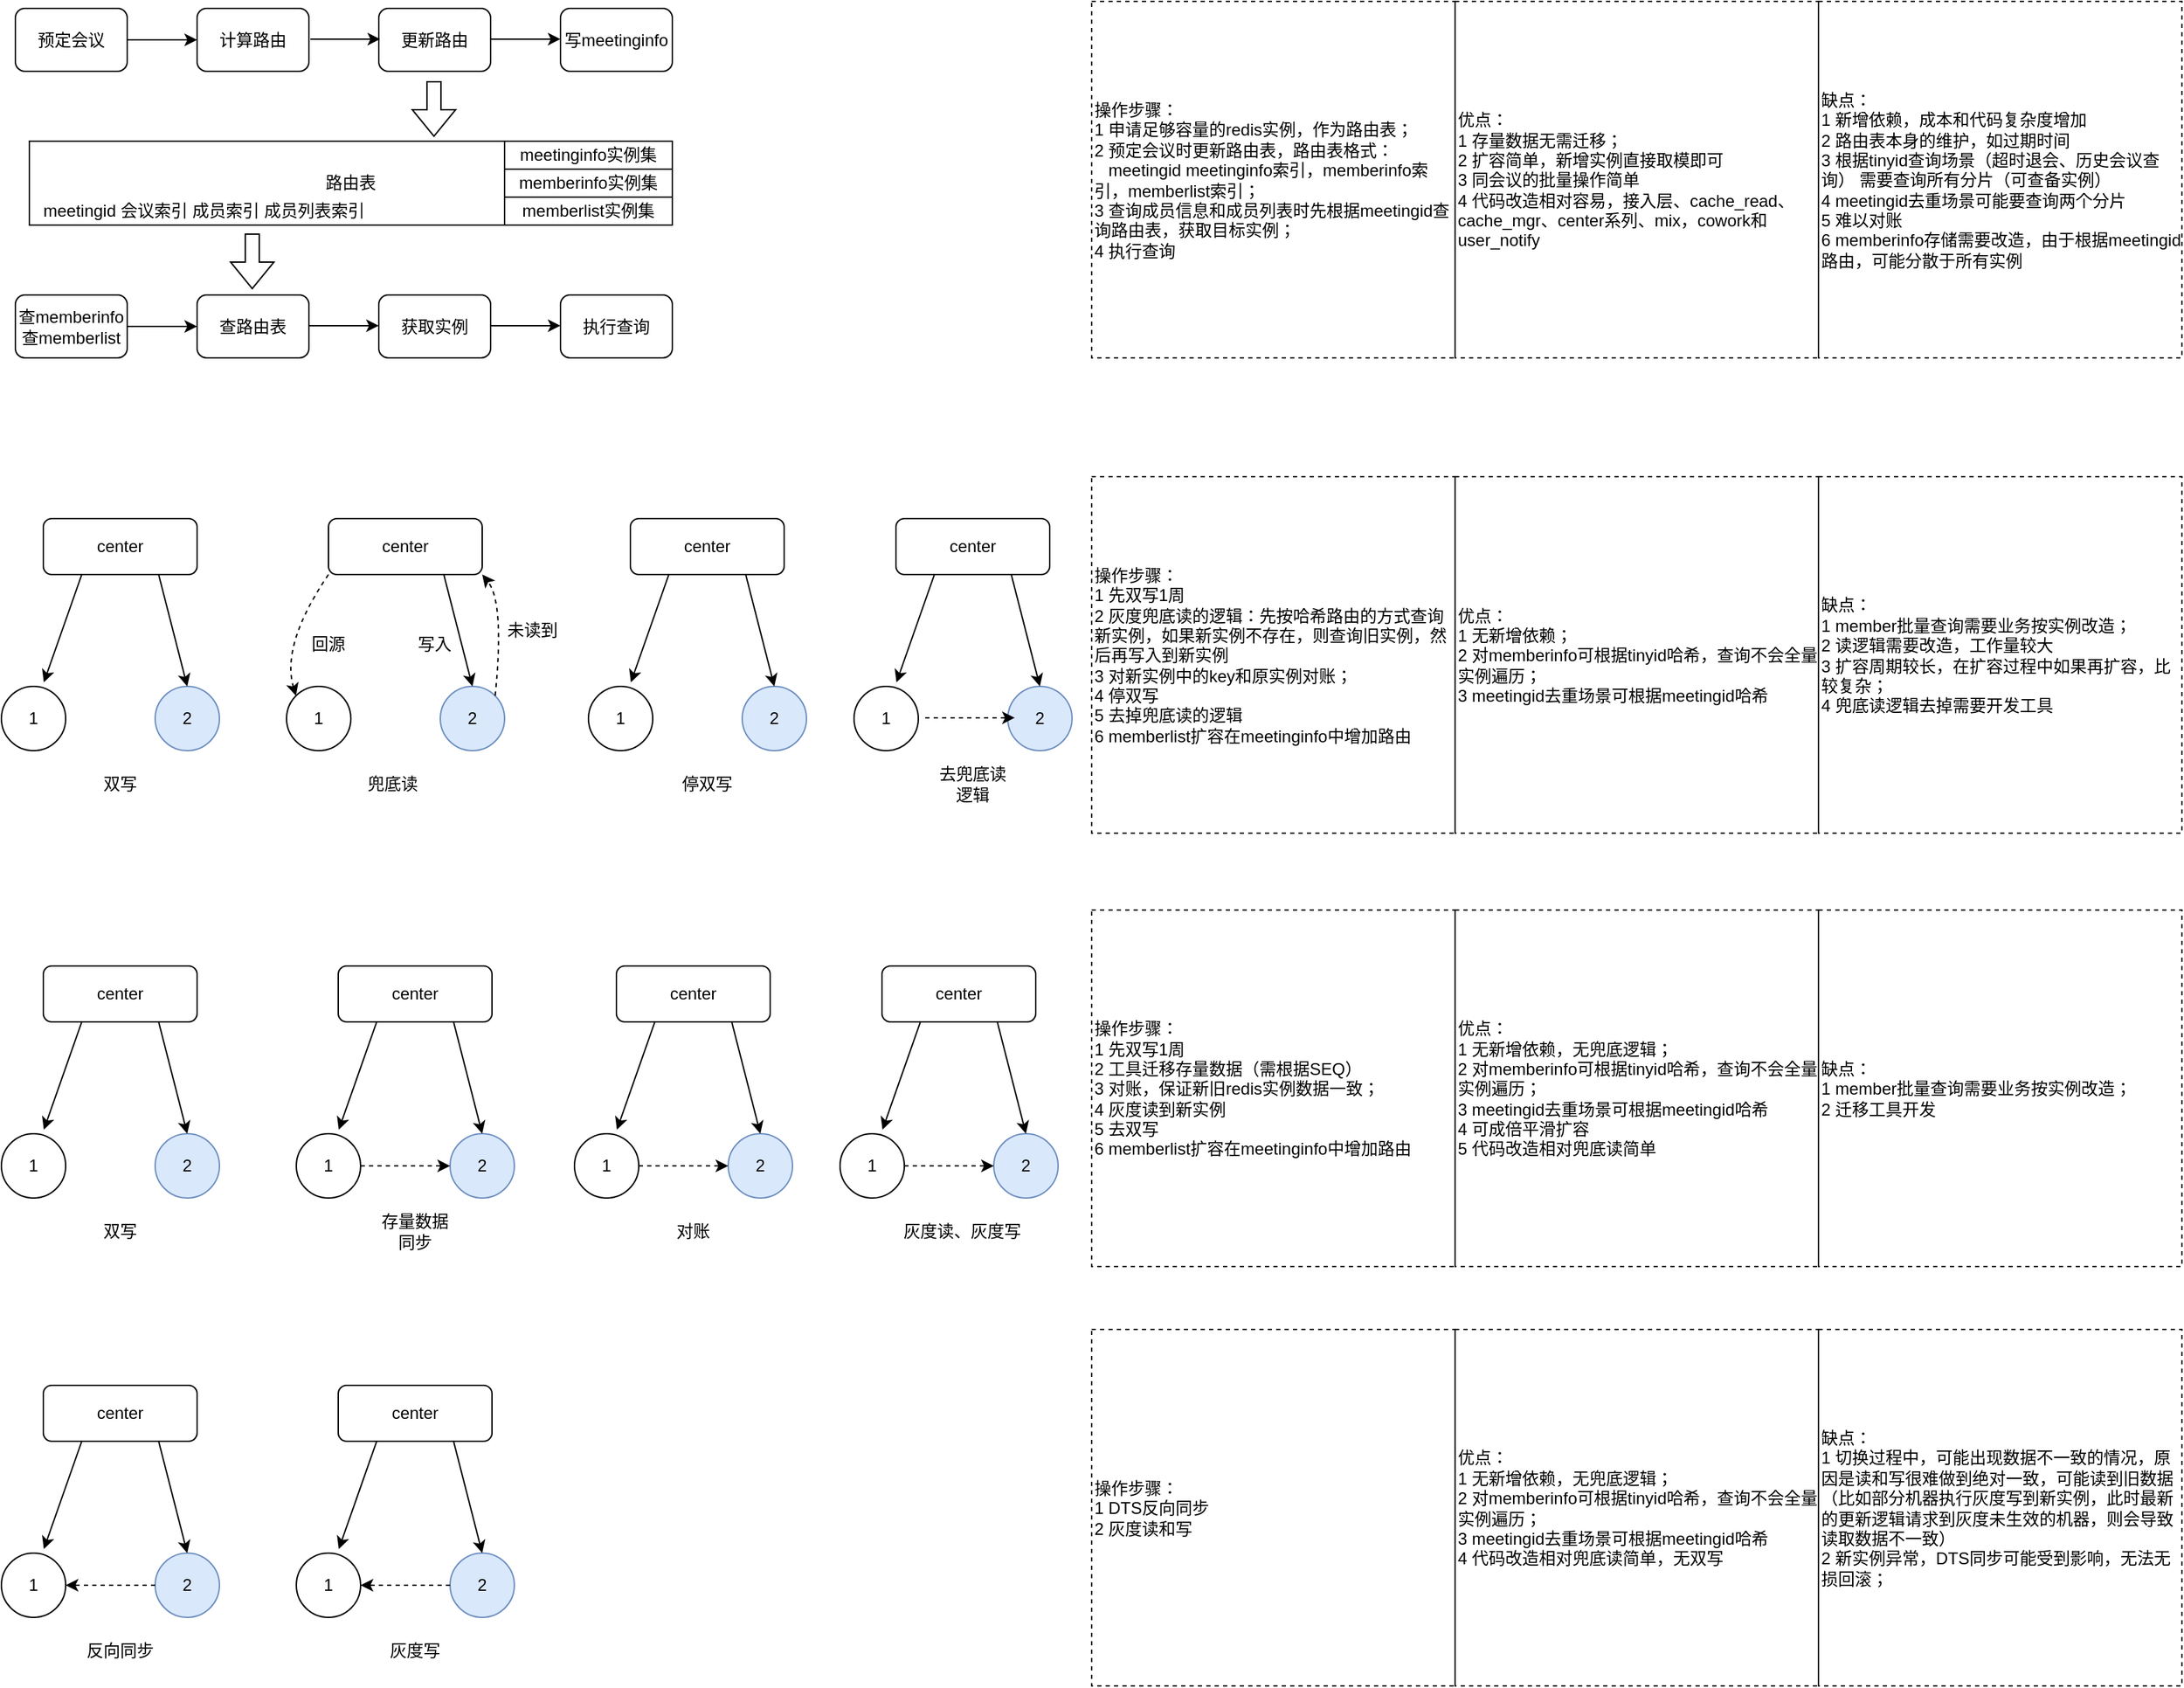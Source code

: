 <mxfile version="20.8.3" type="github">
  <diagram id="jsjYU_Txn0sp7lz1TC-h" name="第 1 页">
    <mxGraphModel dx="2369" dy="-252" grid="1" gridSize="10" guides="1" tooltips="1" connect="1" arrows="1" fold="1" page="1" pageScale="1" pageWidth="827" pageHeight="1169" math="0" shadow="0">
      <root>
        <mxCell id="0" />
        <mxCell id="1" parent="0" />
        <mxCell id="DXR3qiWjVmH9UOqzKoYP-19" value="" style="rounded=0;whiteSpace=wrap;html=1;fillColor=none;strokeColor=none;dashed=1;" vertex="1" parent="1">
          <mxGeometry x="-780" y="1255" width="120" height="60" as="geometry" />
        </mxCell>
        <mxCell id="DXR3qiWjVmH9UOqzKoYP-54" value="预定会议" style="rounded=1;whiteSpace=wrap;html=1;fillColor=none;" vertex="1" parent="1">
          <mxGeometry x="-770" y="1255" width="80" height="45" as="geometry" />
        </mxCell>
        <mxCell id="DXR3qiWjVmH9UOqzKoYP-55" value="计算路由" style="rounded=1;whiteSpace=wrap;html=1;fillColor=none;" vertex="1" parent="1">
          <mxGeometry x="-640" y="1255" width="80" height="45" as="geometry" />
        </mxCell>
        <mxCell id="DXR3qiWjVmH9UOqzKoYP-56" value="更新路由" style="rounded=1;whiteSpace=wrap;html=1;fillColor=none;" vertex="1" parent="1">
          <mxGeometry x="-510" y="1255" width="80" height="45" as="geometry" />
        </mxCell>
        <mxCell id="DXR3qiWjVmH9UOqzKoYP-57" value="写meetinginfo" style="rounded=1;whiteSpace=wrap;html=1;fillColor=none;" vertex="1" parent="1">
          <mxGeometry x="-380" y="1255" width="80" height="45" as="geometry" />
        </mxCell>
        <mxCell id="DXR3qiWjVmH9UOqzKoYP-58" value="路由表" style="rounded=0;whiteSpace=wrap;html=1;fillColor=none;" vertex="1" parent="1">
          <mxGeometry x="-760" y="1350" width="460" height="60" as="geometry" />
        </mxCell>
        <mxCell id="DXR3qiWjVmH9UOqzKoYP-59" value="" style="shape=flexArrow;endArrow=classic;html=1;rounded=0;" edge="1" parent="1">
          <mxGeometry width="50" height="50" relative="1" as="geometry">
            <mxPoint x="-470.53" y="1307" as="sourcePoint" />
            <mxPoint x="-470.53" y="1347" as="targetPoint" />
          </mxGeometry>
        </mxCell>
        <mxCell id="DXR3qiWjVmH9UOqzKoYP-60" value="meetinginfo实例集" style="rounded=0;whiteSpace=wrap;html=1;fillColor=none;" vertex="1" parent="1">
          <mxGeometry x="-420" y="1350" width="120" height="20" as="geometry" />
        </mxCell>
        <mxCell id="DXR3qiWjVmH9UOqzKoYP-61" value="memberinfo实例集" style="rounded=0;whiteSpace=wrap;html=1;fillColor=none;" vertex="1" parent="1">
          <mxGeometry x="-420" y="1370" width="120" height="20" as="geometry" />
        </mxCell>
        <mxCell id="DXR3qiWjVmH9UOqzKoYP-62" value="memberlist实例集" style="rounded=0;whiteSpace=wrap;html=1;fillColor=none;" vertex="1" parent="1">
          <mxGeometry x="-420" y="1390" width="120" height="20" as="geometry" />
        </mxCell>
        <mxCell id="DXR3qiWjVmH9UOqzKoYP-63" value="查memberinfo&lt;br&gt;查memberlist" style="rounded=1;whiteSpace=wrap;html=1;fillColor=none;" vertex="1" parent="1">
          <mxGeometry x="-770" y="1460" width="80" height="45" as="geometry" />
        </mxCell>
        <mxCell id="DXR3qiWjVmH9UOqzKoYP-64" value="查路由表" style="rounded=1;whiteSpace=wrap;html=1;fillColor=none;" vertex="1" parent="1">
          <mxGeometry x="-640" y="1460" width="80" height="45" as="geometry" />
        </mxCell>
        <mxCell id="DXR3qiWjVmH9UOqzKoYP-65" value="" style="shape=flexArrow;endArrow=classic;html=1;rounded=0;" edge="1" parent="1">
          <mxGeometry width="50" height="50" relative="1" as="geometry">
            <mxPoint x="-600.53" y="1416" as="sourcePoint" />
            <mxPoint x="-600.53" y="1456" as="targetPoint" />
          </mxGeometry>
        </mxCell>
        <mxCell id="DXR3qiWjVmH9UOqzKoYP-66" value="meetingid 会议索引 成员索引 成员列表索引" style="rounded=0;whiteSpace=wrap;html=1;fillColor=none;strokeColor=none;" vertex="1" parent="1">
          <mxGeometry x="-760" y="1390" width="250" height="20" as="geometry" />
        </mxCell>
        <mxCell id="DXR3qiWjVmH9UOqzKoYP-67" value="" style="endArrow=classic;html=1;rounded=0;exitX=1;exitY=0.5;exitDx=0;exitDy=0;entryX=0;entryY=0.5;entryDx=0;entryDy=0;" edge="1" parent="1" source="DXR3qiWjVmH9UOqzKoYP-54" target="DXR3qiWjVmH9UOqzKoYP-55">
          <mxGeometry width="50" height="50" relative="1" as="geometry">
            <mxPoint x="-280" y="1530" as="sourcePoint" />
            <mxPoint x="-230" y="1480" as="targetPoint" />
          </mxGeometry>
        </mxCell>
        <mxCell id="DXR3qiWjVmH9UOqzKoYP-68" value="" style="endArrow=classic;html=1;rounded=0;exitX=1;exitY=0.5;exitDx=0;exitDy=0;entryX=0;entryY=0.5;entryDx=0;entryDy=0;" edge="1" parent="1">
          <mxGeometry width="50" height="50" relative="1" as="geometry">
            <mxPoint x="-559" y="1276.97" as="sourcePoint" />
            <mxPoint x="-509" y="1276.97" as="targetPoint" />
          </mxGeometry>
        </mxCell>
        <mxCell id="DXR3qiWjVmH9UOqzKoYP-69" value="" style="endArrow=classic;html=1;rounded=0;exitX=1;exitY=0.5;exitDx=0;exitDy=0;entryX=0;entryY=0.5;entryDx=0;entryDy=0;" edge="1" parent="1">
          <mxGeometry width="50" height="50" relative="1" as="geometry">
            <mxPoint x="-430" y="1276.97" as="sourcePoint" />
            <mxPoint x="-380" y="1276.97" as="targetPoint" />
          </mxGeometry>
        </mxCell>
        <mxCell id="DXR3qiWjVmH9UOqzKoYP-70" value="获取实例" style="rounded=1;whiteSpace=wrap;html=1;fillColor=none;" vertex="1" parent="1">
          <mxGeometry x="-510" y="1460" width="80" height="45" as="geometry" />
        </mxCell>
        <mxCell id="DXR3qiWjVmH9UOqzKoYP-71" value="执行查询" style="rounded=1;whiteSpace=wrap;html=1;fillColor=none;" vertex="1" parent="1">
          <mxGeometry x="-380" y="1460" width="80" height="45" as="geometry" />
        </mxCell>
        <mxCell id="DXR3qiWjVmH9UOqzKoYP-74" value="" style="endArrow=classic;html=1;rounded=0;exitX=1;exitY=0.5;exitDx=0;exitDy=0;entryX=0;entryY=0.5;entryDx=0;entryDy=0;" edge="1" parent="1" source="DXR3qiWjVmH9UOqzKoYP-63" target="DXR3qiWjVmH9UOqzKoYP-64">
          <mxGeometry width="50" height="50" relative="1" as="geometry">
            <mxPoint x="-280" y="1530" as="sourcePoint" />
            <mxPoint x="-230" y="1480" as="targetPoint" />
          </mxGeometry>
        </mxCell>
        <mxCell id="DXR3qiWjVmH9UOqzKoYP-75" value="" style="endArrow=classic;html=1;rounded=0;exitX=1;exitY=0.5;exitDx=0;exitDy=0;entryX=0;entryY=0.5;entryDx=0;entryDy=0;" edge="1" parent="1">
          <mxGeometry width="50" height="50" relative="1" as="geometry">
            <mxPoint x="-560" y="1481.97" as="sourcePoint" />
            <mxPoint x="-510" y="1481.97" as="targetPoint" />
          </mxGeometry>
        </mxCell>
        <mxCell id="DXR3qiWjVmH9UOqzKoYP-76" value="" style="endArrow=classic;html=1;rounded=0;exitX=1;exitY=0.5;exitDx=0;exitDy=0;entryX=0;entryY=0.5;entryDx=0;entryDy=0;" edge="1" parent="1">
          <mxGeometry width="50" height="50" relative="1" as="geometry">
            <mxPoint x="-430" y="1481.97" as="sourcePoint" />
            <mxPoint x="-380" y="1481.97" as="targetPoint" />
          </mxGeometry>
        </mxCell>
        <mxCell id="DXR3qiWjVmH9UOqzKoYP-77" value="center" style="rounded=1;whiteSpace=wrap;html=1;fillColor=none;" vertex="1" parent="1">
          <mxGeometry x="-750" y="1620" width="110" height="40" as="geometry" />
        </mxCell>
        <mxCell id="DXR3qiWjVmH9UOqzKoYP-79" value="1" style="ellipse;whiteSpace=wrap;html=1;aspect=fixed;fillColor=none;" vertex="1" parent="1">
          <mxGeometry x="-780" y="1740" width="46" height="46" as="geometry" />
        </mxCell>
        <mxCell id="DXR3qiWjVmH9UOqzKoYP-80" value="2" style="ellipse;whiteSpace=wrap;html=1;aspect=fixed;fillColor=#dae8fc;strokeColor=#6c8ebf;" vertex="1" parent="1">
          <mxGeometry x="-670" y="1740" width="46" height="46" as="geometry" />
        </mxCell>
        <mxCell id="DXR3qiWjVmH9UOqzKoYP-81" value="" style="endArrow=classic;html=1;rounded=0;exitX=0.25;exitY=1;exitDx=0;exitDy=0;entryX=0.66;entryY=-0.062;entryDx=0;entryDy=0;entryPerimeter=0;" edge="1" parent="1" source="DXR3qiWjVmH9UOqzKoYP-77" target="DXR3qiWjVmH9UOqzKoYP-79">
          <mxGeometry width="50" height="50" relative="1" as="geometry">
            <mxPoint x="-280" y="1620" as="sourcePoint" />
            <mxPoint x="-230" y="1570" as="targetPoint" />
          </mxGeometry>
        </mxCell>
        <mxCell id="DXR3qiWjVmH9UOqzKoYP-82" value="" style="endArrow=classic;html=1;rounded=0;exitX=0.75;exitY=1;exitDx=0;exitDy=0;entryX=0.5;entryY=0;entryDx=0;entryDy=0;" edge="1" parent="1" source="DXR3qiWjVmH9UOqzKoYP-77" target="DXR3qiWjVmH9UOqzKoYP-80">
          <mxGeometry width="50" height="50" relative="1" as="geometry">
            <mxPoint x="-712.5" y="1670" as="sourcePoint" />
            <mxPoint x="-739.64" y="1747.148" as="targetPoint" />
          </mxGeometry>
        </mxCell>
        <mxCell id="DXR3qiWjVmH9UOqzKoYP-83" value="双写" style="rounded=0;whiteSpace=wrap;html=1;fillColor=none;strokeColor=none;" vertex="1" parent="1">
          <mxGeometry x="-725" y="1800" width="60" height="20" as="geometry" />
        </mxCell>
        <mxCell id="DXR3qiWjVmH9UOqzKoYP-84" value="center" style="rounded=1;whiteSpace=wrap;html=1;fillColor=none;" vertex="1" parent="1">
          <mxGeometry x="-546" y="1620" width="110" height="40" as="geometry" />
        </mxCell>
        <mxCell id="DXR3qiWjVmH9UOqzKoYP-85" value="1" style="ellipse;whiteSpace=wrap;html=1;aspect=fixed;fillColor=none;" vertex="1" parent="1">
          <mxGeometry x="-576" y="1740" width="46" height="46" as="geometry" />
        </mxCell>
        <mxCell id="DXR3qiWjVmH9UOqzKoYP-86" value="2" style="ellipse;whiteSpace=wrap;html=1;aspect=fixed;fillColor=#dae8fc;strokeColor=#6c8ebf;" vertex="1" parent="1">
          <mxGeometry x="-466" y="1740" width="46" height="46" as="geometry" />
        </mxCell>
        <mxCell id="DXR3qiWjVmH9UOqzKoYP-88" value="" style="endArrow=classic;html=1;rounded=0;exitX=0.75;exitY=1;exitDx=0;exitDy=0;entryX=0.5;entryY=0;entryDx=0;entryDy=0;" edge="1" parent="1" source="DXR3qiWjVmH9UOqzKoYP-84" target="DXR3qiWjVmH9UOqzKoYP-86">
          <mxGeometry width="50" height="50" relative="1" as="geometry">
            <mxPoint x="-508.5" y="1670" as="sourcePoint" />
            <mxPoint x="-535.64" y="1747.148" as="targetPoint" />
          </mxGeometry>
        </mxCell>
        <mxCell id="DXR3qiWjVmH9UOqzKoYP-89" value="兜底读" style="rounded=0;whiteSpace=wrap;html=1;fillColor=none;strokeColor=none;" vertex="1" parent="1">
          <mxGeometry x="-530" y="1800" width="60" height="20" as="geometry" />
        </mxCell>
        <mxCell id="DXR3qiWjVmH9UOqzKoYP-90" value="" style="curved=1;endArrow=classic;html=1;rounded=0;exitX=1;exitY=0;exitDx=0;exitDy=0;entryX=1;entryY=1;entryDx=0;entryDy=0;dashed=1;" edge="1" parent="1" source="DXR3qiWjVmH9UOqzKoYP-86" target="DXR3qiWjVmH9UOqzKoYP-84">
          <mxGeometry width="50" height="50" relative="1" as="geometry">
            <mxPoint x="-280" y="1620" as="sourcePoint" />
            <mxPoint x="-230" y="1570" as="targetPoint" />
            <Array as="points">
              <mxPoint x="-420" y="1680" />
            </Array>
          </mxGeometry>
        </mxCell>
        <mxCell id="DXR3qiWjVmH9UOqzKoYP-91" value="" style="curved=1;endArrow=classic;html=1;rounded=0;dashed=1;exitX=0;exitY=1;exitDx=0;exitDy=0;entryX=0;entryY=0;entryDx=0;entryDy=0;" edge="1" parent="1" source="DXR3qiWjVmH9UOqzKoYP-84" target="DXR3qiWjVmH9UOqzKoYP-85">
          <mxGeometry width="50" height="50" relative="1" as="geometry">
            <mxPoint x="-280" y="1620" as="sourcePoint" />
            <mxPoint x="-230" y="1570" as="targetPoint" />
            <Array as="points">
              <mxPoint x="-580" y="1710" />
            </Array>
          </mxGeometry>
        </mxCell>
        <mxCell id="DXR3qiWjVmH9UOqzKoYP-92" value="未读到" style="rounded=0;whiteSpace=wrap;html=1;fillColor=none;strokeColor=none;" vertex="1" parent="1">
          <mxGeometry x="-430" y="1690" width="60" height="20" as="geometry" />
        </mxCell>
        <mxCell id="DXR3qiWjVmH9UOqzKoYP-93" value="回源" style="rounded=0;whiteSpace=wrap;html=1;fillColor=none;strokeColor=none;" vertex="1" parent="1">
          <mxGeometry x="-576" y="1700" width="60" height="20" as="geometry" />
        </mxCell>
        <mxCell id="DXR3qiWjVmH9UOqzKoYP-96" value="写入" style="rounded=0;whiteSpace=wrap;html=1;fillColor=none;strokeColor=none;" vertex="1" parent="1">
          <mxGeometry x="-500" y="1700" width="60" height="20" as="geometry" />
        </mxCell>
        <mxCell id="DXR3qiWjVmH9UOqzKoYP-97" value="center" style="rounded=1;whiteSpace=wrap;html=1;fillColor=none;" vertex="1" parent="1">
          <mxGeometry x="-750" y="1940" width="110" height="40" as="geometry" />
        </mxCell>
        <mxCell id="DXR3qiWjVmH9UOqzKoYP-98" value="1" style="ellipse;whiteSpace=wrap;html=1;aspect=fixed;fillColor=none;" vertex="1" parent="1">
          <mxGeometry x="-780" y="2060" width="46" height="46" as="geometry" />
        </mxCell>
        <mxCell id="DXR3qiWjVmH9UOqzKoYP-99" value="2" style="ellipse;whiteSpace=wrap;html=1;aspect=fixed;fillColor=#dae8fc;strokeColor=#6c8ebf;" vertex="1" parent="1">
          <mxGeometry x="-670" y="2060" width="46" height="46" as="geometry" />
        </mxCell>
        <mxCell id="DXR3qiWjVmH9UOqzKoYP-100" value="" style="endArrow=classic;html=1;rounded=0;exitX=0.25;exitY=1;exitDx=0;exitDy=0;entryX=0.66;entryY=-0.062;entryDx=0;entryDy=0;entryPerimeter=0;" edge="1" parent="1" source="DXR3qiWjVmH9UOqzKoYP-97" target="DXR3qiWjVmH9UOqzKoYP-98">
          <mxGeometry width="50" height="50" relative="1" as="geometry">
            <mxPoint x="-280" y="1940" as="sourcePoint" />
            <mxPoint x="-230" y="1890" as="targetPoint" />
          </mxGeometry>
        </mxCell>
        <mxCell id="DXR3qiWjVmH9UOqzKoYP-101" value="" style="endArrow=classic;html=1;rounded=0;exitX=0.75;exitY=1;exitDx=0;exitDy=0;entryX=0.5;entryY=0;entryDx=0;entryDy=0;" edge="1" parent="1" source="DXR3qiWjVmH9UOqzKoYP-97" target="DXR3qiWjVmH9UOqzKoYP-99">
          <mxGeometry width="50" height="50" relative="1" as="geometry">
            <mxPoint x="-712.5" y="1990" as="sourcePoint" />
            <mxPoint x="-739.64" y="2067.148" as="targetPoint" />
          </mxGeometry>
        </mxCell>
        <mxCell id="DXR3qiWjVmH9UOqzKoYP-102" value="双写" style="rounded=0;whiteSpace=wrap;html=1;fillColor=none;strokeColor=none;" vertex="1" parent="1">
          <mxGeometry x="-725" y="2120" width="60" height="20" as="geometry" />
        </mxCell>
        <mxCell id="DXR3qiWjVmH9UOqzKoYP-113" value="center" style="rounded=1;whiteSpace=wrap;html=1;fillColor=none;" vertex="1" parent="1">
          <mxGeometry x="-539" y="1940" width="110" height="40" as="geometry" />
        </mxCell>
        <mxCell id="DXR3qiWjVmH9UOqzKoYP-114" value="1" style="ellipse;whiteSpace=wrap;html=1;aspect=fixed;fillColor=none;" vertex="1" parent="1">
          <mxGeometry x="-569" y="2060" width="46" height="46" as="geometry" />
        </mxCell>
        <mxCell id="DXR3qiWjVmH9UOqzKoYP-115" value="2" style="ellipse;whiteSpace=wrap;html=1;aspect=fixed;fillColor=#dae8fc;strokeColor=#6c8ebf;" vertex="1" parent="1">
          <mxGeometry x="-459" y="2060" width="46" height="46" as="geometry" />
        </mxCell>
        <mxCell id="DXR3qiWjVmH9UOqzKoYP-116" value="" style="endArrow=classic;html=1;rounded=0;exitX=0.25;exitY=1;exitDx=0;exitDy=0;entryX=0.66;entryY=-0.062;entryDx=0;entryDy=0;entryPerimeter=0;" edge="1" parent="1" source="DXR3qiWjVmH9UOqzKoYP-113" target="DXR3qiWjVmH9UOqzKoYP-114">
          <mxGeometry width="50" height="50" relative="1" as="geometry">
            <mxPoint x="-69" y="1940" as="sourcePoint" />
            <mxPoint x="-19" y="1890" as="targetPoint" />
          </mxGeometry>
        </mxCell>
        <mxCell id="DXR3qiWjVmH9UOqzKoYP-117" value="" style="endArrow=classic;html=1;rounded=0;exitX=0.75;exitY=1;exitDx=0;exitDy=0;entryX=0.5;entryY=0;entryDx=0;entryDy=0;" edge="1" parent="1" source="DXR3qiWjVmH9UOqzKoYP-113" target="DXR3qiWjVmH9UOqzKoYP-115">
          <mxGeometry width="50" height="50" relative="1" as="geometry">
            <mxPoint x="-501.5" y="1990" as="sourcePoint" />
            <mxPoint x="-528.64" y="2067.148" as="targetPoint" />
          </mxGeometry>
        </mxCell>
        <mxCell id="DXR3qiWjVmH9UOqzKoYP-118" value="存量数据同步" style="rounded=0;whiteSpace=wrap;html=1;fillColor=none;strokeColor=none;" vertex="1" parent="1">
          <mxGeometry x="-514" y="2120" width="60" height="20" as="geometry" />
        </mxCell>
        <mxCell id="DXR3qiWjVmH9UOqzKoYP-120" value="" style="endArrow=classic;html=1;rounded=0;dashed=1;exitX=1;exitY=0.5;exitDx=0;exitDy=0;entryX=0;entryY=0.5;entryDx=0;entryDy=0;" edge="1" parent="1" source="DXR3qiWjVmH9UOqzKoYP-114" target="DXR3qiWjVmH9UOqzKoYP-115">
          <mxGeometry width="50" height="50" relative="1" as="geometry">
            <mxPoint x="-280" y="1900" as="sourcePoint" />
            <mxPoint x="-230" y="1850" as="targetPoint" />
          </mxGeometry>
        </mxCell>
        <mxCell id="DXR3qiWjVmH9UOqzKoYP-121" value="center" style="rounded=1;whiteSpace=wrap;html=1;fillColor=none;" vertex="1" parent="1">
          <mxGeometry x="-330" y="1620" width="110" height="40" as="geometry" />
        </mxCell>
        <mxCell id="DXR3qiWjVmH9UOqzKoYP-122" value="1" style="ellipse;whiteSpace=wrap;html=1;aspect=fixed;fillColor=none;" vertex="1" parent="1">
          <mxGeometry x="-360" y="1740" width="46" height="46" as="geometry" />
        </mxCell>
        <mxCell id="DXR3qiWjVmH9UOqzKoYP-123" value="2" style="ellipse;whiteSpace=wrap;html=1;aspect=fixed;fillColor=#dae8fc;strokeColor=#6c8ebf;" vertex="1" parent="1">
          <mxGeometry x="-250" y="1740" width="46" height="46" as="geometry" />
        </mxCell>
        <mxCell id="DXR3qiWjVmH9UOqzKoYP-124" value="" style="endArrow=classic;html=1;rounded=0;exitX=0.25;exitY=1;exitDx=0;exitDy=0;entryX=0.66;entryY=-0.062;entryDx=0;entryDy=0;entryPerimeter=0;" edge="1" parent="1" source="DXR3qiWjVmH9UOqzKoYP-121" target="DXR3qiWjVmH9UOqzKoYP-122">
          <mxGeometry width="50" height="50" relative="1" as="geometry">
            <mxPoint x="140" y="1620" as="sourcePoint" />
            <mxPoint x="190" y="1570" as="targetPoint" />
          </mxGeometry>
        </mxCell>
        <mxCell id="DXR3qiWjVmH9UOqzKoYP-125" value="" style="endArrow=classic;html=1;rounded=0;exitX=0.75;exitY=1;exitDx=0;exitDy=0;entryX=0.5;entryY=0;entryDx=0;entryDy=0;" edge="1" parent="1" source="DXR3qiWjVmH9UOqzKoYP-121" target="DXR3qiWjVmH9UOqzKoYP-123">
          <mxGeometry width="50" height="50" relative="1" as="geometry">
            <mxPoint x="-292.5" y="1670" as="sourcePoint" />
            <mxPoint x="-319.64" y="1747.148" as="targetPoint" />
          </mxGeometry>
        </mxCell>
        <mxCell id="DXR3qiWjVmH9UOqzKoYP-126" value="停双写" style="rounded=0;whiteSpace=wrap;html=1;fillColor=none;strokeColor=none;" vertex="1" parent="1">
          <mxGeometry x="-305" y="1800" width="60" height="20" as="geometry" />
        </mxCell>
        <mxCell id="DXR3qiWjVmH9UOqzKoYP-127" value="center" style="rounded=1;whiteSpace=wrap;html=1;fillColor=none;" vertex="1" parent="1">
          <mxGeometry x="-340" y="1940" width="110" height="40" as="geometry" />
        </mxCell>
        <mxCell id="DXR3qiWjVmH9UOqzKoYP-128" value="1" style="ellipse;whiteSpace=wrap;html=1;aspect=fixed;fillColor=none;" vertex="1" parent="1">
          <mxGeometry x="-370" y="2060" width="46" height="46" as="geometry" />
        </mxCell>
        <mxCell id="DXR3qiWjVmH9UOqzKoYP-129" value="2" style="ellipse;whiteSpace=wrap;html=1;aspect=fixed;fillColor=#dae8fc;strokeColor=#6c8ebf;" vertex="1" parent="1">
          <mxGeometry x="-260" y="2060" width="46" height="46" as="geometry" />
        </mxCell>
        <mxCell id="DXR3qiWjVmH9UOqzKoYP-130" value="" style="endArrow=classic;html=1;rounded=0;exitX=0.25;exitY=1;exitDx=0;exitDy=0;entryX=0.66;entryY=-0.062;entryDx=0;entryDy=0;entryPerimeter=0;" edge="1" parent="1" source="DXR3qiWjVmH9UOqzKoYP-127" target="DXR3qiWjVmH9UOqzKoYP-128">
          <mxGeometry width="50" height="50" relative="1" as="geometry">
            <mxPoint x="130" y="1940" as="sourcePoint" />
            <mxPoint x="180" y="1890" as="targetPoint" />
          </mxGeometry>
        </mxCell>
        <mxCell id="DXR3qiWjVmH9UOqzKoYP-131" value="" style="endArrow=classic;html=1;rounded=0;exitX=0.75;exitY=1;exitDx=0;exitDy=0;entryX=0.5;entryY=0;entryDx=0;entryDy=0;" edge="1" parent="1" source="DXR3qiWjVmH9UOqzKoYP-127" target="DXR3qiWjVmH9UOqzKoYP-129">
          <mxGeometry width="50" height="50" relative="1" as="geometry">
            <mxPoint x="-302.5" y="1990" as="sourcePoint" />
            <mxPoint x="-329.64" y="2067.148" as="targetPoint" />
          </mxGeometry>
        </mxCell>
        <mxCell id="DXR3qiWjVmH9UOqzKoYP-132" value="对账" style="rounded=0;whiteSpace=wrap;html=1;fillColor=none;strokeColor=none;" vertex="1" parent="1">
          <mxGeometry x="-315" y="2120" width="60" height="20" as="geometry" />
        </mxCell>
        <mxCell id="DXR3qiWjVmH9UOqzKoYP-133" value="" style="endArrow=classic;html=1;rounded=0;dashed=1;exitX=1;exitY=0.5;exitDx=0;exitDy=0;entryX=0;entryY=0.5;entryDx=0;entryDy=0;" edge="1" parent="1" source="DXR3qiWjVmH9UOqzKoYP-128" target="DXR3qiWjVmH9UOqzKoYP-129">
          <mxGeometry width="50" height="50" relative="1" as="geometry">
            <mxPoint x="-81" y="1900" as="sourcePoint" />
            <mxPoint x="-31" y="1850" as="targetPoint" />
          </mxGeometry>
        </mxCell>
        <mxCell id="DXR3qiWjVmH9UOqzKoYP-134" value="center" style="rounded=1;whiteSpace=wrap;html=1;fillColor=none;" vertex="1" parent="1">
          <mxGeometry x="-140" y="1620" width="110" height="40" as="geometry" />
        </mxCell>
        <mxCell id="DXR3qiWjVmH9UOqzKoYP-135" value="1" style="ellipse;whiteSpace=wrap;html=1;aspect=fixed;fillColor=none;" vertex="1" parent="1">
          <mxGeometry x="-170" y="1740" width="46" height="46" as="geometry" />
        </mxCell>
        <mxCell id="DXR3qiWjVmH9UOqzKoYP-136" value="2" style="ellipse;whiteSpace=wrap;html=1;aspect=fixed;fillColor=#dae8fc;strokeColor=#6c8ebf;" vertex="1" parent="1">
          <mxGeometry x="-60" y="1740" width="46" height="46" as="geometry" />
        </mxCell>
        <mxCell id="DXR3qiWjVmH9UOqzKoYP-137" value="" style="endArrow=classic;html=1;rounded=0;exitX=0.25;exitY=1;exitDx=0;exitDy=0;entryX=0.66;entryY=-0.062;entryDx=0;entryDy=0;entryPerimeter=0;" edge="1" parent="1" source="DXR3qiWjVmH9UOqzKoYP-134" target="DXR3qiWjVmH9UOqzKoYP-135">
          <mxGeometry width="50" height="50" relative="1" as="geometry">
            <mxPoint x="330" y="1620" as="sourcePoint" />
            <mxPoint x="380" y="1570" as="targetPoint" />
          </mxGeometry>
        </mxCell>
        <mxCell id="DXR3qiWjVmH9UOqzKoYP-138" value="" style="endArrow=classic;html=1;rounded=0;exitX=0.75;exitY=1;exitDx=0;exitDy=0;entryX=0.5;entryY=0;entryDx=0;entryDy=0;" edge="1" parent="1" source="DXR3qiWjVmH9UOqzKoYP-134" target="DXR3qiWjVmH9UOqzKoYP-136">
          <mxGeometry width="50" height="50" relative="1" as="geometry">
            <mxPoint x="-102.5" y="1670" as="sourcePoint" />
            <mxPoint x="-129.64" y="1747.148" as="targetPoint" />
          </mxGeometry>
        </mxCell>
        <mxCell id="DXR3qiWjVmH9UOqzKoYP-139" value="去兜底读逻辑" style="rounded=0;whiteSpace=wrap;html=1;fillColor=none;strokeColor=none;" vertex="1" parent="1">
          <mxGeometry x="-115" y="1800" width="60" height="20" as="geometry" />
        </mxCell>
        <mxCell id="DXR3qiWjVmH9UOqzKoYP-140" value="" style="endArrow=classic;html=1;rounded=0;dashed=1;exitX=1;exitY=0.5;exitDx=0;exitDy=0;entryX=0;entryY=0.5;entryDx=0;entryDy=0;" edge="1" parent="1">
          <mxGeometry width="50" height="50" relative="1" as="geometry">
            <mxPoint x="-119.0" y="1762.47" as="sourcePoint" />
            <mxPoint x="-55.0" y="1762.47" as="targetPoint" />
          </mxGeometry>
        </mxCell>
        <mxCell id="DXR3qiWjVmH9UOqzKoYP-141" value="center" style="rounded=1;whiteSpace=wrap;html=1;fillColor=none;" vertex="1" parent="1">
          <mxGeometry x="-150" y="1940" width="110" height="40" as="geometry" />
        </mxCell>
        <mxCell id="DXR3qiWjVmH9UOqzKoYP-142" value="1" style="ellipse;whiteSpace=wrap;html=1;aspect=fixed;fillColor=none;" vertex="1" parent="1">
          <mxGeometry x="-180" y="2060" width="46" height="46" as="geometry" />
        </mxCell>
        <mxCell id="DXR3qiWjVmH9UOqzKoYP-143" value="2" style="ellipse;whiteSpace=wrap;html=1;aspect=fixed;fillColor=#dae8fc;strokeColor=#6c8ebf;" vertex="1" parent="1">
          <mxGeometry x="-70" y="2060" width="46" height="46" as="geometry" />
        </mxCell>
        <mxCell id="DXR3qiWjVmH9UOqzKoYP-144" value="" style="endArrow=classic;html=1;rounded=0;exitX=0.25;exitY=1;exitDx=0;exitDy=0;entryX=0.66;entryY=-0.062;entryDx=0;entryDy=0;entryPerimeter=0;" edge="1" parent="1" source="DXR3qiWjVmH9UOqzKoYP-141" target="DXR3qiWjVmH9UOqzKoYP-142">
          <mxGeometry width="50" height="50" relative="1" as="geometry">
            <mxPoint x="320" y="1940" as="sourcePoint" />
            <mxPoint x="370" y="1890" as="targetPoint" />
          </mxGeometry>
        </mxCell>
        <mxCell id="DXR3qiWjVmH9UOqzKoYP-145" value="" style="endArrow=classic;html=1;rounded=0;exitX=0.75;exitY=1;exitDx=0;exitDy=0;entryX=0.5;entryY=0;entryDx=0;entryDy=0;" edge="1" parent="1" source="DXR3qiWjVmH9UOqzKoYP-141" target="DXR3qiWjVmH9UOqzKoYP-143">
          <mxGeometry width="50" height="50" relative="1" as="geometry">
            <mxPoint x="-112.5" y="1990" as="sourcePoint" />
            <mxPoint x="-139.64" y="2067.148" as="targetPoint" />
          </mxGeometry>
        </mxCell>
        <mxCell id="DXR3qiWjVmH9UOqzKoYP-146" value="灰度读、灰度写" style="rounded=0;whiteSpace=wrap;html=1;fillColor=none;strokeColor=none;" vertex="1" parent="1">
          <mxGeometry x="-140" y="2120" width="95" height="20" as="geometry" />
        </mxCell>
        <mxCell id="DXR3qiWjVmH9UOqzKoYP-147" value="" style="endArrow=classic;html=1;rounded=0;dashed=1;exitX=1;exitY=0.5;exitDx=0;exitDy=0;entryX=0;entryY=0.5;entryDx=0;entryDy=0;" edge="1" parent="1" source="DXR3qiWjVmH9UOqzKoYP-142" target="DXR3qiWjVmH9UOqzKoYP-143">
          <mxGeometry width="50" height="50" relative="1" as="geometry">
            <mxPoint x="109" y="1900" as="sourcePoint" />
            <mxPoint x="159" y="1850" as="targetPoint" />
          </mxGeometry>
        </mxCell>
        <mxCell id="DXR3qiWjVmH9UOqzKoYP-148" value="center" style="rounded=1;whiteSpace=wrap;html=1;fillColor=none;" vertex="1" parent="1">
          <mxGeometry x="-750" y="2240" width="110" height="40" as="geometry" />
        </mxCell>
        <mxCell id="DXR3qiWjVmH9UOqzKoYP-149" value="1" style="ellipse;whiteSpace=wrap;html=1;aspect=fixed;fillColor=none;" vertex="1" parent="1">
          <mxGeometry x="-780" y="2360" width="46" height="46" as="geometry" />
        </mxCell>
        <mxCell id="DXR3qiWjVmH9UOqzKoYP-150" value="2" style="ellipse;whiteSpace=wrap;html=1;aspect=fixed;fillColor=#dae8fc;strokeColor=#6c8ebf;" vertex="1" parent="1">
          <mxGeometry x="-670" y="2360" width="46" height="46" as="geometry" />
        </mxCell>
        <mxCell id="DXR3qiWjVmH9UOqzKoYP-151" value="" style="endArrow=classic;html=1;rounded=0;exitX=0.25;exitY=1;exitDx=0;exitDy=0;entryX=0.66;entryY=-0.062;entryDx=0;entryDy=0;entryPerimeter=0;" edge="1" parent="1" source="DXR3qiWjVmH9UOqzKoYP-148" target="DXR3qiWjVmH9UOqzKoYP-149">
          <mxGeometry width="50" height="50" relative="1" as="geometry">
            <mxPoint x="-280" y="2240" as="sourcePoint" />
            <mxPoint x="-230" y="2190" as="targetPoint" />
          </mxGeometry>
        </mxCell>
        <mxCell id="DXR3qiWjVmH9UOqzKoYP-152" value="" style="endArrow=classic;html=1;rounded=0;exitX=0.75;exitY=1;exitDx=0;exitDy=0;entryX=0.5;entryY=0;entryDx=0;entryDy=0;" edge="1" parent="1" source="DXR3qiWjVmH9UOqzKoYP-148" target="DXR3qiWjVmH9UOqzKoYP-150">
          <mxGeometry width="50" height="50" relative="1" as="geometry">
            <mxPoint x="-712.5" y="2290" as="sourcePoint" />
            <mxPoint x="-739.64" y="2367.148" as="targetPoint" />
          </mxGeometry>
        </mxCell>
        <mxCell id="DXR3qiWjVmH9UOqzKoYP-153" value="反向同步" style="rounded=0;whiteSpace=wrap;html=1;fillColor=none;strokeColor=none;" vertex="1" parent="1">
          <mxGeometry x="-725" y="2420" width="60" height="20" as="geometry" />
        </mxCell>
        <mxCell id="DXR3qiWjVmH9UOqzKoYP-154" value="" style="endArrow=classic;html=1;rounded=0;dashed=1;entryX=1;entryY=0.5;entryDx=0;entryDy=0;exitX=0;exitY=0.5;exitDx=0;exitDy=0;" edge="1" parent="1" source="DXR3qiWjVmH9UOqzKoYP-150" target="DXR3qiWjVmH9UOqzKoYP-149">
          <mxGeometry width="50" height="50" relative="1" as="geometry">
            <mxPoint x="-680" y="2383" as="sourcePoint" />
            <mxPoint x="-449.0" y="2093" as="targetPoint" />
          </mxGeometry>
        </mxCell>
        <mxCell id="DXR3qiWjVmH9UOqzKoYP-156" value="center" style="rounded=1;whiteSpace=wrap;html=1;fillColor=none;" vertex="1" parent="1">
          <mxGeometry x="-539" y="2240" width="110" height="40" as="geometry" />
        </mxCell>
        <mxCell id="DXR3qiWjVmH9UOqzKoYP-157" value="1" style="ellipse;whiteSpace=wrap;html=1;aspect=fixed;fillColor=none;" vertex="1" parent="1">
          <mxGeometry x="-569" y="2360" width="46" height="46" as="geometry" />
        </mxCell>
        <mxCell id="DXR3qiWjVmH9UOqzKoYP-158" value="2" style="ellipse;whiteSpace=wrap;html=1;aspect=fixed;fillColor=#dae8fc;strokeColor=#6c8ebf;" vertex="1" parent="1">
          <mxGeometry x="-459" y="2360" width="46" height="46" as="geometry" />
        </mxCell>
        <mxCell id="DXR3qiWjVmH9UOqzKoYP-159" value="" style="endArrow=classic;html=1;rounded=0;exitX=0.25;exitY=1;exitDx=0;exitDy=0;entryX=0.66;entryY=-0.062;entryDx=0;entryDy=0;entryPerimeter=0;" edge="1" parent="1" source="DXR3qiWjVmH9UOqzKoYP-156" target="DXR3qiWjVmH9UOqzKoYP-157">
          <mxGeometry width="50" height="50" relative="1" as="geometry">
            <mxPoint x="-69" y="2240" as="sourcePoint" />
            <mxPoint x="-19" y="2190" as="targetPoint" />
          </mxGeometry>
        </mxCell>
        <mxCell id="DXR3qiWjVmH9UOqzKoYP-160" value="" style="endArrow=classic;html=1;rounded=0;exitX=0.75;exitY=1;exitDx=0;exitDy=0;entryX=0.5;entryY=0;entryDx=0;entryDy=0;" edge="1" parent="1" source="DXR3qiWjVmH9UOqzKoYP-156" target="DXR3qiWjVmH9UOqzKoYP-158">
          <mxGeometry width="50" height="50" relative="1" as="geometry">
            <mxPoint x="-501.5" y="2290" as="sourcePoint" />
            <mxPoint x="-528.64" y="2367.148" as="targetPoint" />
          </mxGeometry>
        </mxCell>
        <mxCell id="DXR3qiWjVmH9UOqzKoYP-161" value="灰度写" style="rounded=0;whiteSpace=wrap;html=1;fillColor=none;strokeColor=none;" vertex="1" parent="1">
          <mxGeometry x="-514" y="2420" width="60" height="20" as="geometry" />
        </mxCell>
        <mxCell id="DXR3qiWjVmH9UOqzKoYP-162" value="" style="endArrow=classic;html=1;rounded=0;dashed=1;entryX=1;entryY=0.5;entryDx=0;entryDy=0;exitX=0;exitY=0.5;exitDx=0;exitDy=0;" edge="1" parent="1" source="DXR3qiWjVmH9UOqzKoYP-158" target="DXR3qiWjVmH9UOqzKoYP-157">
          <mxGeometry width="50" height="50" relative="1" as="geometry">
            <mxPoint x="-469" y="2383" as="sourcePoint" />
            <mxPoint x="-238.0" y="2093" as="targetPoint" />
          </mxGeometry>
        </mxCell>
        <mxCell id="DXR3qiWjVmH9UOqzKoYP-163" value="操作步骤：&lt;br&gt;1 申请足够容量的redis实例，作为路由表；&lt;br&gt;2 预定会议时更新路由表，路由表格式：&lt;br&gt;&amp;nbsp; &amp;nbsp;meetingid meetinginfo索引，memberinfo索引，memberlist索引；&lt;br&gt;3 查询成员信息和成员列表时先根据meetingid查询路由表，获取目标实例；&lt;br&gt;4 执行查询" style="rounded=0;whiteSpace=wrap;html=1;fillColor=none;dashed=1;align=left;" vertex="1" parent="1">
          <mxGeometry y="1250" width="260" height="255" as="geometry" />
        </mxCell>
        <mxCell id="DXR3qiWjVmH9UOqzKoYP-164" value="优点：&lt;br&gt;1 存量数据无需迁移；&lt;br&gt;2 扩容简单，新增实例直接取模即可&lt;br&gt;3 同会议的批量操作简单&lt;br&gt;4 代码改造相对容易，接入层、cache_read、cache_mgr、center系列、mix，cowork和user_notify" style="rounded=0;whiteSpace=wrap;html=1;fillColor=none;dashed=1;align=left;" vertex="1" parent="1">
          <mxGeometry x="260" y="1250" width="260" height="255" as="geometry" />
        </mxCell>
        <mxCell id="DXR3qiWjVmH9UOqzKoYP-165" value="缺点：&lt;br&gt;1 新增依赖，成本和代码复杂度增加&lt;br&gt;2 路由表本身的维护，如过期时间&lt;br&gt;3 根据tinyid查询场景（超时退会、历史会议查询） 需要查询所有分片（可查备实例）&lt;br&gt;4 meetingid去重场景可能要查询两个分片&lt;br&gt;5 难以对账&lt;br&gt;6 memberinfo存储需要改造，由于根据meetingid路由，可能分散于所有实例" style="rounded=0;whiteSpace=wrap;html=1;fillColor=none;dashed=1;align=left;" vertex="1" parent="1">
          <mxGeometry x="520" y="1250" width="260" height="255" as="geometry" />
        </mxCell>
        <mxCell id="DXR3qiWjVmH9UOqzKoYP-166" value="操作步骤：&lt;br&gt;1 先双写1周&lt;br&gt;2 灰度兜底读的逻辑：先按哈希路由的方式查询新实例，如果新实例不存在，则查询旧实例，然后再写入到新实例&lt;br&gt;3 对新实例中的key和原实例对账；&lt;br&gt;4 停双写&lt;br&gt;5 去掉兜底读的逻辑&lt;br&gt;6 memberlist扩容在meetinginfo中增加路由" style="rounded=0;whiteSpace=wrap;html=1;fillColor=none;dashed=1;align=left;" vertex="1" parent="1">
          <mxGeometry y="1590" width="260" height="255" as="geometry" />
        </mxCell>
        <mxCell id="DXR3qiWjVmH9UOqzKoYP-167" value="优点：&lt;br&gt;1 无新增依赖；&lt;br&gt;2 对memberinfo可根据tinyid哈希，查询不会全量实例遍历；&lt;br&gt;3 meetingid去重场景可根据meetingid哈希" style="rounded=0;whiteSpace=wrap;html=1;fillColor=none;dashed=1;align=left;" vertex="1" parent="1">
          <mxGeometry x="260" y="1590" width="260" height="255" as="geometry" />
        </mxCell>
        <mxCell id="DXR3qiWjVmH9UOqzKoYP-168" value="缺点：&lt;br&gt;1 member批量查询需要业务按实例改造；&lt;br&gt;2 读逻辑需要改造，工作量较大&lt;br&gt;3 扩容周期较长，在扩容过程中如果再扩容，比较复杂；&lt;br&gt;4 兜底读逻辑去掉需要开发工具" style="rounded=0;whiteSpace=wrap;html=1;fillColor=none;dashed=1;align=left;" vertex="1" parent="1">
          <mxGeometry x="520" y="1590" width="260" height="255" as="geometry" />
        </mxCell>
        <mxCell id="DXR3qiWjVmH9UOqzKoYP-169" value="操作步骤：&lt;br&gt;1 先双写1周&lt;br&gt;2 工具迁移存量数据（需根据SEQ）&lt;br&gt;3 对账，保证新旧redis实例数据一致；&lt;br&gt;4 灰度读到新实例&lt;br&gt;5 去双写&lt;br&gt;6 memberlist扩容在meetinginfo中增加路由" style="rounded=0;whiteSpace=wrap;html=1;fillColor=none;dashed=1;align=left;" vertex="1" parent="1">
          <mxGeometry y="1900" width="260" height="255" as="geometry" />
        </mxCell>
        <mxCell id="DXR3qiWjVmH9UOqzKoYP-170" value="优点：&lt;br&gt;1 无新增依赖，无兜底逻辑；&lt;br&gt;2 对memberinfo可根据tinyid哈希，查询不会全量实例遍历；&lt;br&gt;3 meetingid去重场景可根据meetingid哈希&lt;br&gt;4 可成倍平滑扩容&lt;br&gt;5 代码改造相对兜底读简单" style="rounded=0;whiteSpace=wrap;html=1;fillColor=none;dashed=1;align=left;" vertex="1" parent="1">
          <mxGeometry x="260" y="1900" width="260" height="255" as="geometry" />
        </mxCell>
        <mxCell id="DXR3qiWjVmH9UOqzKoYP-171" value="缺点：&lt;br&gt;1 member批量查询需要业务按实例改造；&lt;br&gt;2 迁移工具开发" style="rounded=0;whiteSpace=wrap;html=1;fillColor=none;dashed=1;align=left;" vertex="1" parent="1">
          <mxGeometry x="520" y="1900" width="260" height="255" as="geometry" />
        </mxCell>
        <mxCell id="DXR3qiWjVmH9UOqzKoYP-172" value="操作步骤：&lt;br&gt;1 DTS反向同步&lt;br&gt;2 灰度读和写" style="rounded=0;whiteSpace=wrap;html=1;fillColor=none;dashed=1;align=left;" vertex="1" parent="1">
          <mxGeometry y="2200" width="260" height="255" as="geometry" />
        </mxCell>
        <mxCell id="DXR3qiWjVmH9UOqzKoYP-173" value="优点：&lt;br&gt;1 无新增依赖，无兜底逻辑；&lt;br&gt;2 对memberinfo可根据tinyid哈希，查询不会全量实例遍历；&lt;br&gt;3 meetingid去重场景可根据meetingid哈希&lt;br&gt;4 代码改造相对兜底读简单，无双写" style="rounded=0;whiteSpace=wrap;html=1;fillColor=none;dashed=1;align=left;" vertex="1" parent="1">
          <mxGeometry x="260" y="2200" width="260" height="255" as="geometry" />
        </mxCell>
        <mxCell id="DXR3qiWjVmH9UOqzKoYP-174" value="缺点：&lt;br&gt;1 切换过程中，可能出现数据不一致的情况，原因是读和写很难做到绝对一致，可能读到旧数据（比如部分机器执行灰度写到新实例，此时最新的更新逻辑请求到灰度未生效的机器，则会导致读取数据不一致）&lt;br&gt;2 新实例异常，DTS同步可能受到影响，无法无损回滚；" style="rounded=0;whiteSpace=wrap;html=1;fillColor=none;dashed=1;align=left;" vertex="1" parent="1">
          <mxGeometry x="520" y="2200" width="260" height="255" as="geometry" />
        </mxCell>
      </root>
    </mxGraphModel>
  </diagram>
</mxfile>
